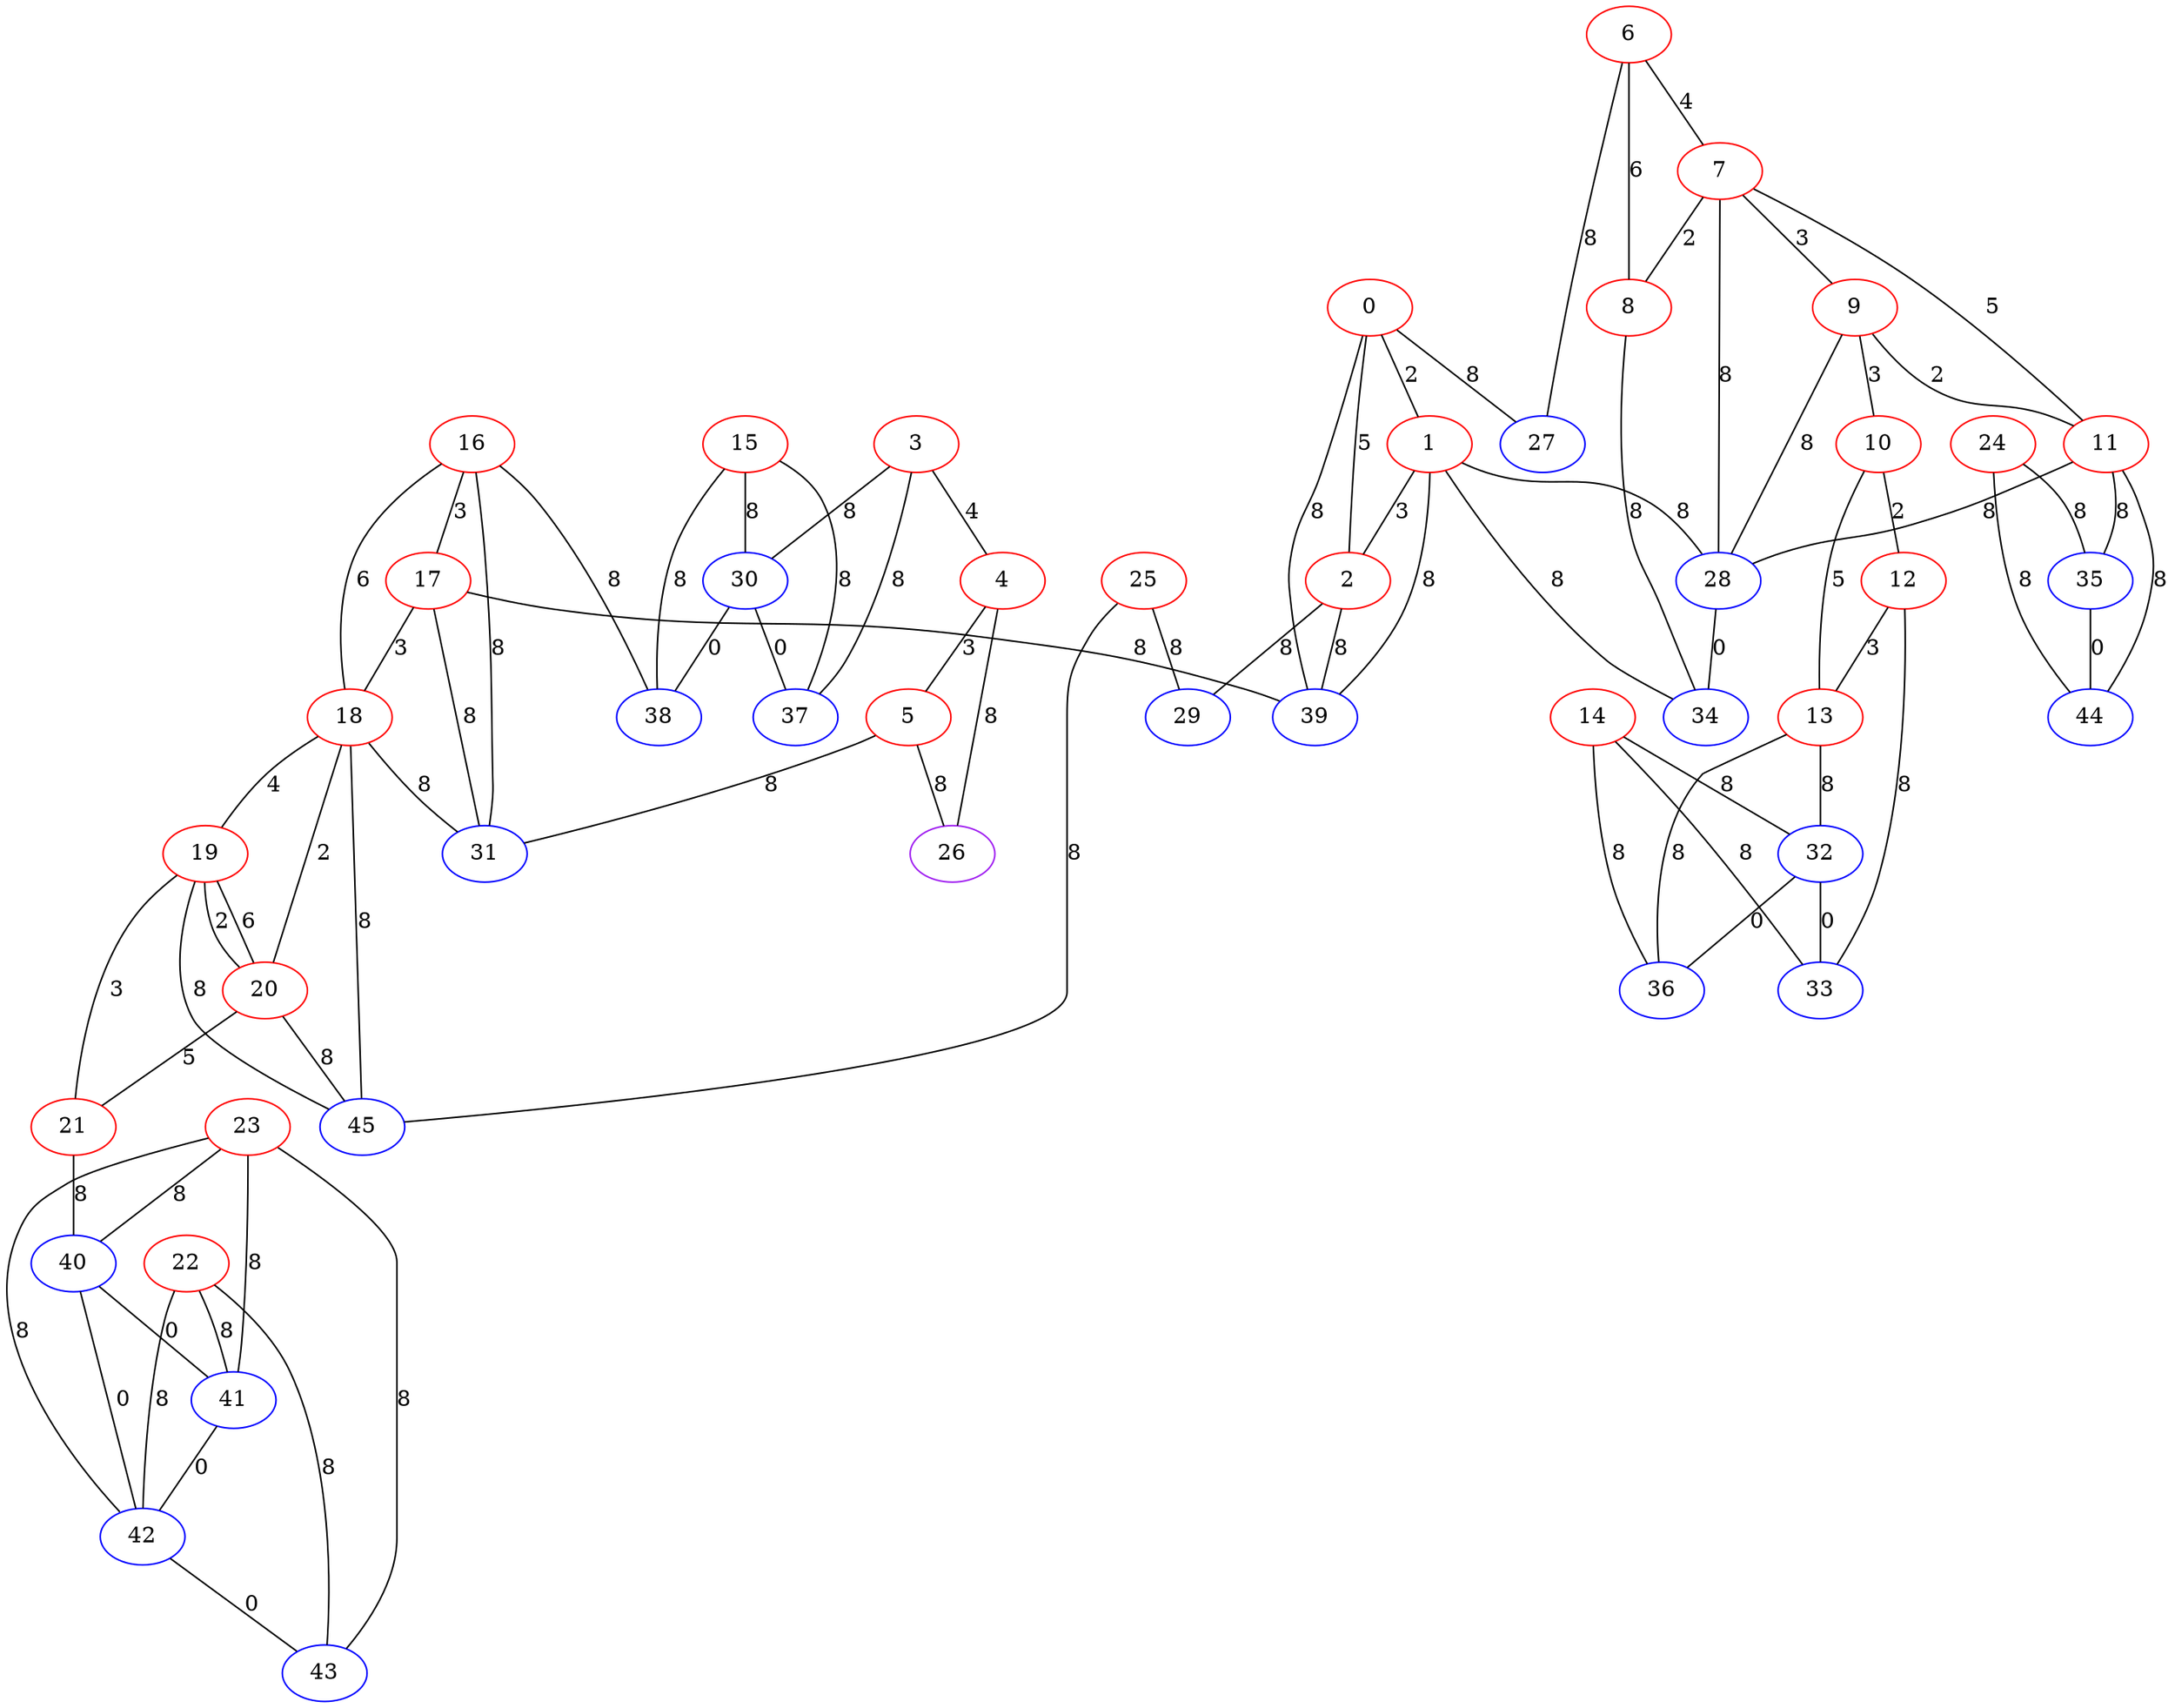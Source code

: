 graph "" {
0 [color=red, weight=1];
1 [color=red, weight=1];
2 [color=red, weight=1];
3 [color=red, weight=1];
4 [color=red, weight=1];
5 [color=red, weight=1];
6 [color=red, weight=1];
7 [color=red, weight=1];
8 [color=red, weight=1];
9 [color=red, weight=1];
10 [color=red, weight=1];
11 [color=red, weight=1];
12 [color=red, weight=1];
13 [color=red, weight=1];
14 [color=red, weight=1];
15 [color=red, weight=1];
16 [color=red, weight=1];
17 [color=red, weight=1];
18 [color=red, weight=1];
19 [color=red, weight=1];
20 [color=red, weight=1];
21 [color=red, weight=1];
22 [color=red, weight=1];
23 [color=red, weight=1];
24 [color=red, weight=1];
25 [color=red, weight=1];
26 [color=purple, weight=4];
27 [color=blue, weight=3];
28 [color=blue, weight=3];
29 [color=blue, weight=3];
30 [color=blue, weight=3];
31 [color=blue, weight=3];
32 [color=blue, weight=3];
33 [color=blue, weight=3];
34 [color=blue, weight=3];
35 [color=blue, weight=3];
36 [color=blue, weight=3];
37 [color=blue, weight=3];
38 [color=blue, weight=3];
39 [color=blue, weight=3];
40 [color=blue, weight=3];
41 [color=blue, weight=3];
42 [color=blue, weight=3];
43 [color=blue, weight=3];
44 [color=blue, weight=3];
45 [color=blue, weight=3];
0 -- 1  [key=0, label=2];
0 -- 2  [key=0, label=5];
0 -- 27  [key=0, label=8];
0 -- 39  [key=0, label=8];
1 -- 2  [key=0, label=3];
1 -- 28  [key=0, label=8];
1 -- 34  [key=0, label=8];
1 -- 39  [key=0, label=8];
2 -- 29  [key=0, label=8];
2 -- 39  [key=0, label=8];
3 -- 4  [key=0, label=4];
3 -- 37  [key=0, label=8];
3 -- 30  [key=0, label=8];
4 -- 26  [key=0, label=8];
4 -- 5  [key=0, label=3];
5 -- 26  [key=0, label=8];
5 -- 31  [key=0, label=8];
6 -- 8  [key=0, label=6];
6 -- 27  [key=0, label=8];
6 -- 7  [key=0, label=4];
7 -- 8  [key=0, label=2];
7 -- 9  [key=0, label=3];
7 -- 11  [key=0, label=5];
7 -- 28  [key=0, label=8];
8 -- 34  [key=0, label=8];
9 -- 10  [key=0, label=3];
9 -- 11  [key=0, label=2];
9 -- 28  [key=0, label=8];
10 -- 12  [key=0, label=2];
10 -- 13  [key=0, label=5];
11 -- 35  [key=0, label=8];
11 -- 28  [key=0, label=8];
11 -- 44  [key=0, label=8];
12 -- 33  [key=0, label=8];
12 -- 13  [key=0, label=3];
13 -- 32  [key=0, label=8];
13 -- 36  [key=0, label=8];
14 -- 32  [key=0, label=8];
14 -- 33  [key=0, label=8];
14 -- 36  [key=0, label=8];
15 -- 38  [key=0, label=8];
15 -- 37  [key=0, label=8];
15 -- 30  [key=0, label=8];
16 -- 17  [key=0, label=3];
16 -- 18  [key=0, label=6];
16 -- 38  [key=0, label=8];
16 -- 31  [key=0, label=8];
17 -- 18  [key=0, label=3];
17 -- 31  [key=0, label=8];
17 -- 39  [key=0, label=8];
18 -- 45  [key=0, label=8];
18 -- 19  [key=0, label=4];
18 -- 20  [key=0, label=2];
18 -- 31  [key=0, label=8];
19 -- 20  [key=0, label=2];
19 -- 20  [key=1, label=6];
19 -- 21  [key=0, label=3];
19 -- 45  [key=0, label=8];
20 -- 21  [key=0, label=5];
20 -- 45  [key=0, label=8];
21 -- 40  [key=0, label=8];
22 -- 41  [key=0, label=8];
22 -- 42  [key=0, label=8];
22 -- 43  [key=0, label=8];
23 -- 40  [key=0, label=8];
23 -- 41  [key=0, label=8];
23 -- 42  [key=0, label=8];
23 -- 43  [key=0, label=8];
24 -- 35  [key=0, label=8];
24 -- 44  [key=0, label=8];
25 -- 45  [key=0, label=8];
25 -- 29  [key=0, label=8];
28 -- 34  [key=0, label=0];
30 -- 37  [key=0, label=0];
30 -- 38  [key=0, label=0];
32 -- 33  [key=0, label=0];
32 -- 36  [key=0, label=0];
35 -- 44  [key=0, label=0];
40 -- 41  [key=0, label=0];
40 -- 42  [key=0, label=0];
41 -- 42  [key=0, label=0];
42 -- 43  [key=0, label=0];
}
